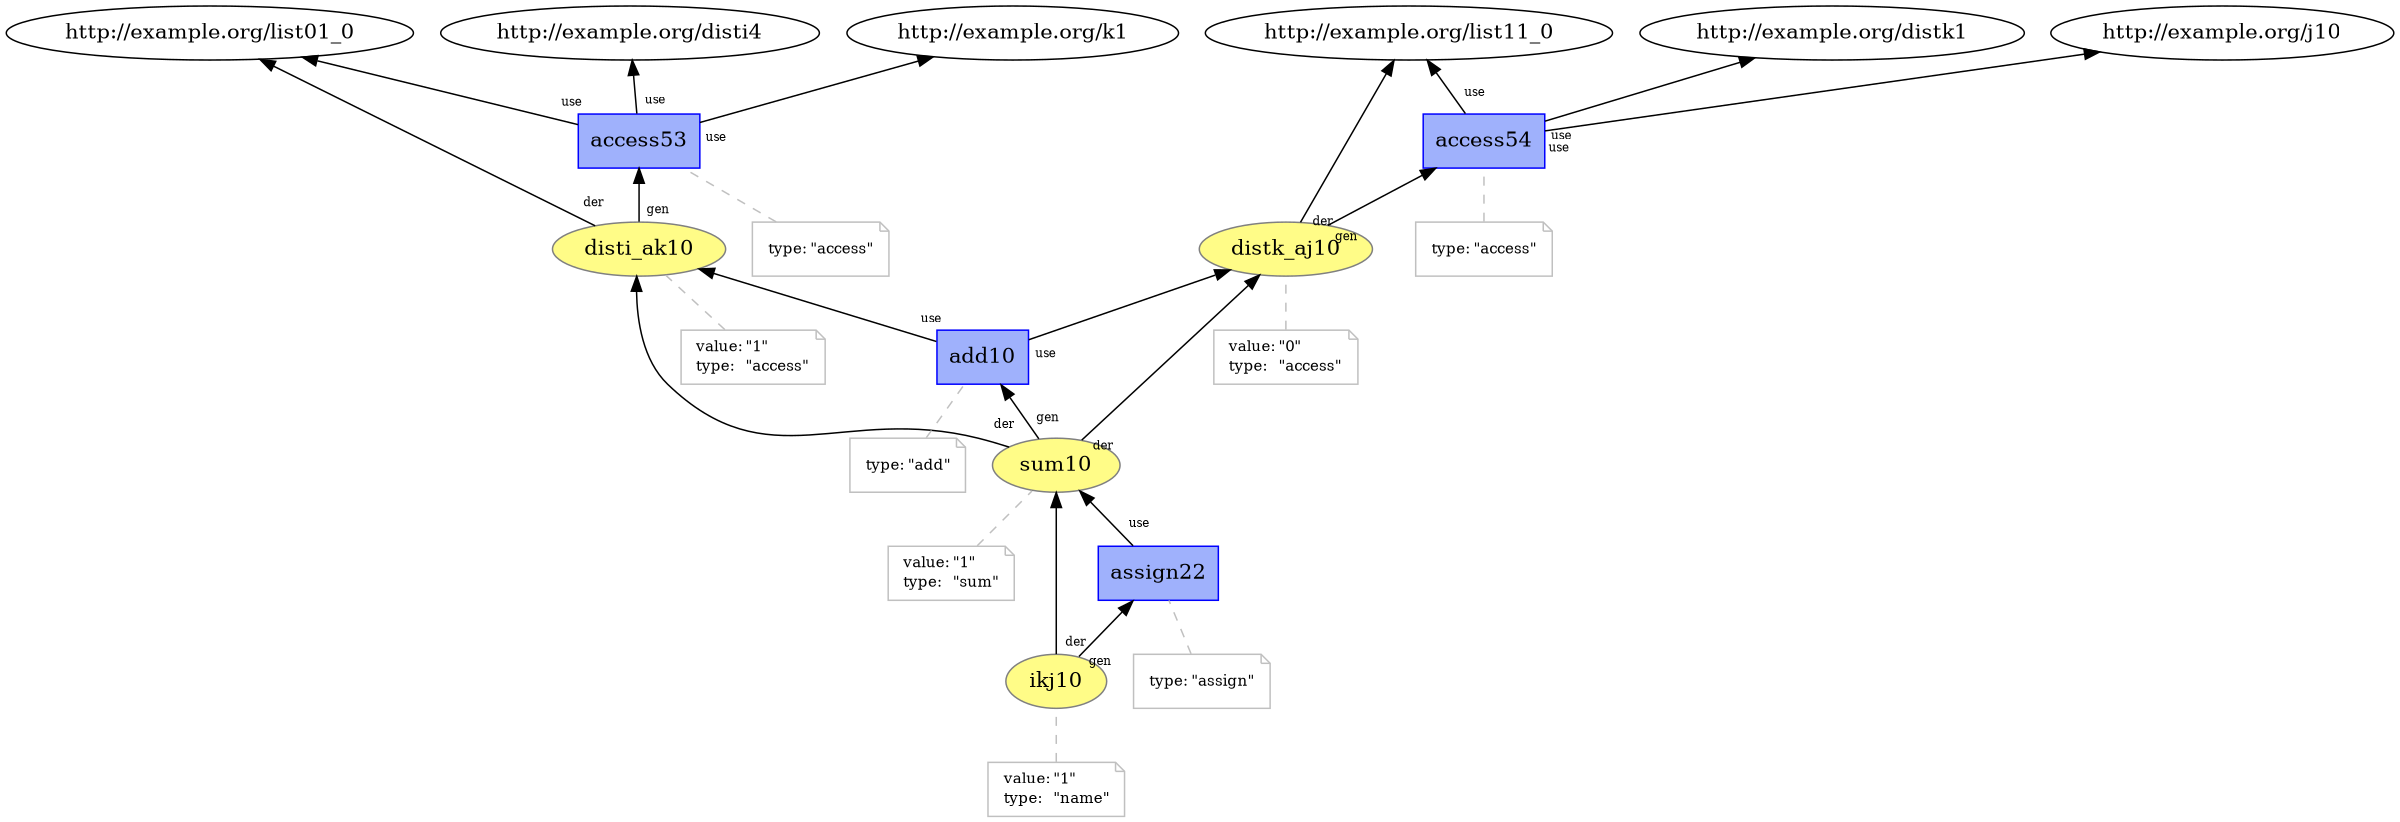 digraph "PROV" { size="16,12"; rankdir="BT";
"http://example.org/disti_ak10" [fillcolor="#FFFC87",color="#808080",style="filled",label="disti_ak10",URL="http://example.org/disti_ak10"]
"-attrs0" [color="gray",shape="note",fontsize="10",fontcolor="black",label=<<TABLE cellpadding="0" border="0">
	<TR>
	    <TD align="left">value:</TD>
	    <TD align="left">&quot;1&quot;</TD>
	</TR>
	<TR>
	    <TD align="left">type:</TD>
	    <TD align="left">&quot;access&quot;</TD>
	</TR>
</TABLE>>]
"-attrs0" -> "http://example.org/disti_ak10" [color="gray",style="dashed",arrowhead="none"]
"http://example.org/access53" [fillcolor="#9FB1FC",color="#0000FF",shape="polygon",sides="4",style="filled",label="access53",URL="http://example.org/access53"]
"-attrs1" [color="gray",shape="note",fontsize="10",fontcolor="black",label=<<TABLE cellpadding="0" border="0">
	<TR>
	    <TD align="left">type:</TD>
	    <TD align="left">&quot;access&quot;</TD>
	</TR>
</TABLE>>]
"-attrs1" -> "http://example.org/access53" [color="gray",style="dashed",arrowhead="none"]
"http://example.org/access53" -> "http://example.org/list01_0" [labelfontsize="8",labeldistance="1.5",labelangle="60.0",rotation="20",taillabel="use"]
"http://example.org/disti_ak10" -> "http://example.org/list01_0" [labelfontsize="8",labeldistance="1.5",labelangle="60.0",rotation="20",taillabel="der"]
"http://example.org/disti_ak10" -> "http://example.org/access53" [labelfontsize="8",labeldistance="1.5",labelangle="60.0",rotation="20",taillabel="gen"]
"http://example.org/access53" -> "http://example.org/disti4" [labelfontsize="8",labeldistance="1.5",labelangle="60.0",rotation="20",taillabel="use"]
"http://example.org/access53" -> "http://example.org/k1" [labelfontsize="8",labeldistance="1.5",labelangle="60.0",rotation="20",taillabel="use"]
"http://example.org/distk_aj10" [fillcolor="#FFFC87",color="#808080",style="filled",label="distk_aj10",URL="http://example.org/distk_aj10"]
"-attrs2" [color="gray",shape="note",fontsize="10",fontcolor="black",label=<<TABLE cellpadding="0" border="0">
	<TR>
	    <TD align="left">value:</TD>
	    <TD align="left">&quot;0&quot;</TD>
	</TR>
	<TR>
	    <TD align="left">type:</TD>
	    <TD align="left">&quot;access&quot;</TD>
	</TR>
</TABLE>>]
"-attrs2" -> "http://example.org/distk_aj10" [color="gray",style="dashed",arrowhead="none"]
"http://example.org/access54" [fillcolor="#9FB1FC",color="#0000FF",shape="polygon",sides="4",style="filled",label="access54",URL="http://example.org/access54"]
"-attrs3" [color="gray",shape="note",fontsize="10",fontcolor="black",label=<<TABLE cellpadding="0" border="0">
	<TR>
	    <TD align="left">type:</TD>
	    <TD align="left">&quot;access&quot;</TD>
	</TR>
</TABLE>>]
"-attrs3" -> "http://example.org/access54" [color="gray",style="dashed",arrowhead="none"]
"http://example.org/access54" -> "http://example.org/list11_0" [labelfontsize="8",labeldistance="1.5",labelangle="60.0",rotation="20",taillabel="use"]
"http://example.org/distk_aj10" -> "http://example.org/list11_0" [labelfontsize="8",labeldistance="1.5",labelangle="60.0",rotation="20",taillabel="der"]
"http://example.org/distk_aj10" -> "http://example.org/access54" [labelfontsize="8",labeldistance="1.5",labelangle="60.0",rotation="20",taillabel="gen"]
"http://example.org/access54" -> "http://example.org/distk1" [labelfontsize="8",labeldistance="1.5",labelangle="60.0",rotation="20",taillabel="use"]
"http://example.org/access54" -> "http://example.org/j10" [labelfontsize="8",labeldistance="1.5",labelangle="60.0",rotation="20",taillabel="use"]
"http://example.org/sum10" [fillcolor="#FFFC87",color="#808080",style="filled",label="sum10",URL="http://example.org/sum10"]
"-attrs4" [color="gray",shape="note",fontsize="10",fontcolor="black",label=<<TABLE cellpadding="0" border="0">
	<TR>
	    <TD align="left">value:</TD>
	    <TD align="left">&quot;1&quot;</TD>
	</TR>
	<TR>
	    <TD align="left">type:</TD>
	    <TD align="left">&quot;sum&quot;</TD>
	</TR>
</TABLE>>]
"-attrs4" -> "http://example.org/sum10" [color="gray",style="dashed",arrowhead="none"]
"http://example.org/add10" [fillcolor="#9FB1FC",color="#0000FF",shape="polygon",sides="4",style="filled",label="add10",URL="http://example.org/add10"]
"-attrs5" [color="gray",shape="note",fontsize="10",fontcolor="black",label=<<TABLE cellpadding="0" border="0">
	<TR>
	    <TD align="left">type:</TD>
	    <TD align="left">&quot;add&quot;</TD>
	</TR>
</TABLE>>]
"-attrs5" -> "http://example.org/add10" [color="gray",style="dashed",arrowhead="none"]
"http://example.org/add10" -> "http://example.org/disti_ak10" [labelfontsize="8",labeldistance="1.5",labelangle="60.0",rotation="20",taillabel="use"]
"http://example.org/sum10" -> "http://example.org/disti_ak10" [labelfontsize="8",labeldistance="1.5",labelangle="60.0",rotation="20",taillabel="der"]
"http://example.org/add10" -> "http://example.org/distk_aj10" [labelfontsize="8",labeldistance="1.5",labelangle="60.0",rotation="20",taillabel="use"]
"http://example.org/sum10" -> "http://example.org/distk_aj10" [labelfontsize="8",labeldistance="1.5",labelangle="60.0",rotation="20",taillabel="der"]
"http://example.org/sum10" -> "http://example.org/add10" [labelfontsize="8",labeldistance="1.5",labelangle="60.0",rotation="20",taillabel="gen"]
"http://example.org/ikj10" [fillcolor="#FFFC87",color="#808080",style="filled",label="ikj10",URL="http://example.org/ikj10"]
"-attrs6" [color="gray",shape="note",fontsize="10",fontcolor="black",label=<<TABLE cellpadding="0" border="0">
	<TR>
	    <TD align="left">value:</TD>
	    <TD align="left">&quot;1&quot;</TD>
	</TR>
	<TR>
	    <TD align="left">type:</TD>
	    <TD align="left">&quot;name&quot;</TD>
	</TR>
</TABLE>>]
"-attrs6" -> "http://example.org/ikj10" [color="gray",style="dashed",arrowhead="none"]
"http://example.org/assign22" [fillcolor="#9FB1FC",color="#0000FF",shape="polygon",sides="4",style="filled",label="assign22",URL="http://example.org/assign22"]
"-attrs7" [color="gray",shape="note",fontsize="10",fontcolor="black",label=<<TABLE cellpadding="0" border="0">
	<TR>
	    <TD align="left">type:</TD>
	    <TD align="left">&quot;assign&quot;</TD>
	</TR>
</TABLE>>]
"-attrs7" -> "http://example.org/assign22" [color="gray",style="dashed",arrowhead="none"]
"http://example.org/assign22" -> "http://example.org/sum10" [labelfontsize="8",labeldistance="1.5",labelangle="60.0",rotation="20",taillabel="use"]
"http://example.org/ikj10" -> "http://example.org/sum10" [labelfontsize="8",labeldistance="1.5",labelangle="60.0",rotation="20",taillabel="der"]
"http://example.org/ikj10" -> "http://example.org/assign22" [labelfontsize="8",labeldistance="1.5",labelangle="60.0",rotation="20",taillabel="gen"]
}